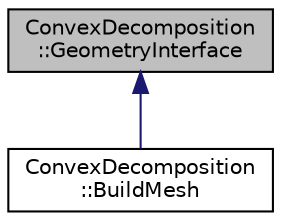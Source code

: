 digraph "ConvexDecomposition::GeometryInterface"
{
  edge [fontname="Helvetica",fontsize="10",labelfontname="Helvetica",labelfontsize="10"];
  node [fontname="Helvetica",fontsize="10",shape=record];
  Node1 [label="ConvexDecomposition\l::GeometryInterface",height=0.2,width=0.4,color="black", fillcolor="grey75", style="filled", fontcolor="black"];
  Node1 -> Node2 [dir="back",color="midnightblue",fontsize="10",style="solid",fontname="Helvetica"];
  Node2 [label="ConvexDecomposition\l::BuildMesh",height=0.2,width=0.4,color="black", fillcolor="white", style="filled",URL="$class_convex_decomposition_1_1_build_mesh.html"];
}
